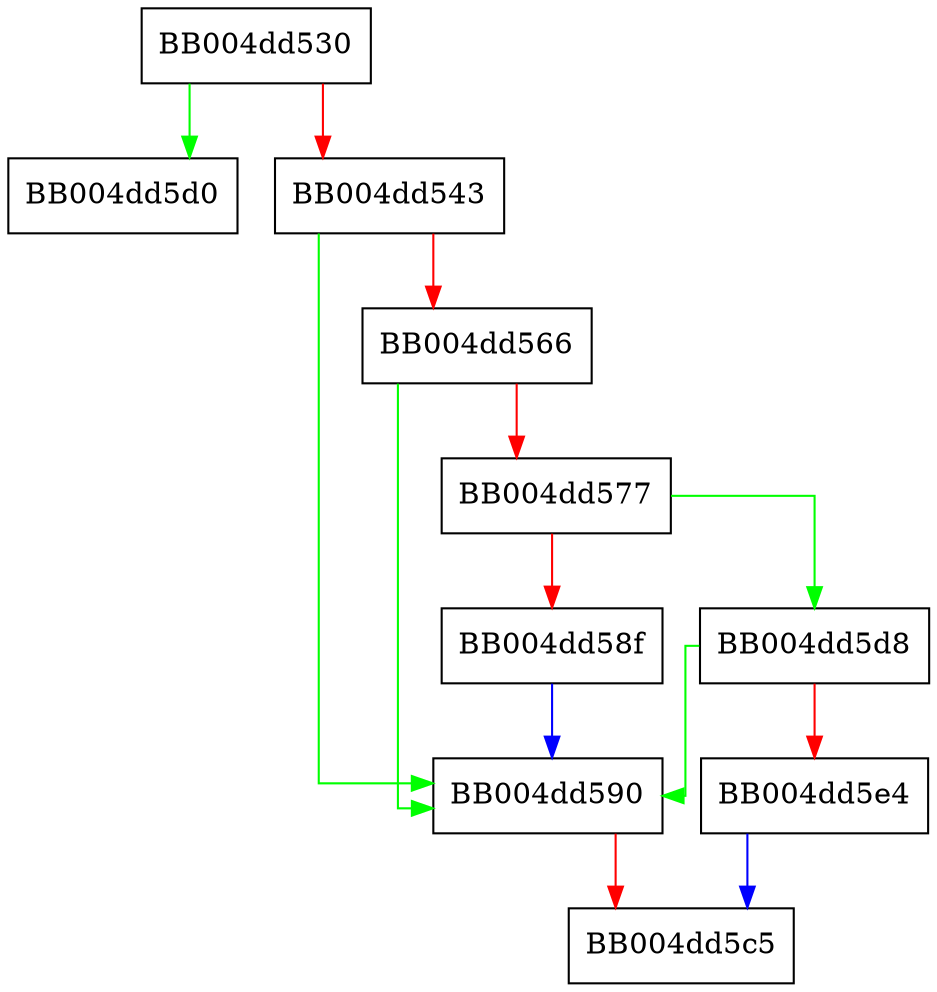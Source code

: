 digraph tls_construct_stoc_psk {
  node [shape="box"];
  graph [splines=ortho];
  BB004dd530 -> BB004dd5d0 [color="green"];
  BB004dd530 -> BB004dd543 [color="red"];
  BB004dd543 -> BB004dd590 [color="green"];
  BB004dd543 -> BB004dd566 [color="red"];
  BB004dd566 -> BB004dd590 [color="green"];
  BB004dd566 -> BB004dd577 [color="red"];
  BB004dd577 -> BB004dd5d8 [color="green"];
  BB004dd577 -> BB004dd58f [color="red"];
  BB004dd58f -> BB004dd590 [color="blue"];
  BB004dd590 -> BB004dd5c5 [color="red"];
  BB004dd5d8 -> BB004dd590 [color="green"];
  BB004dd5d8 -> BB004dd5e4 [color="red"];
  BB004dd5e4 -> BB004dd5c5 [color="blue"];
}
